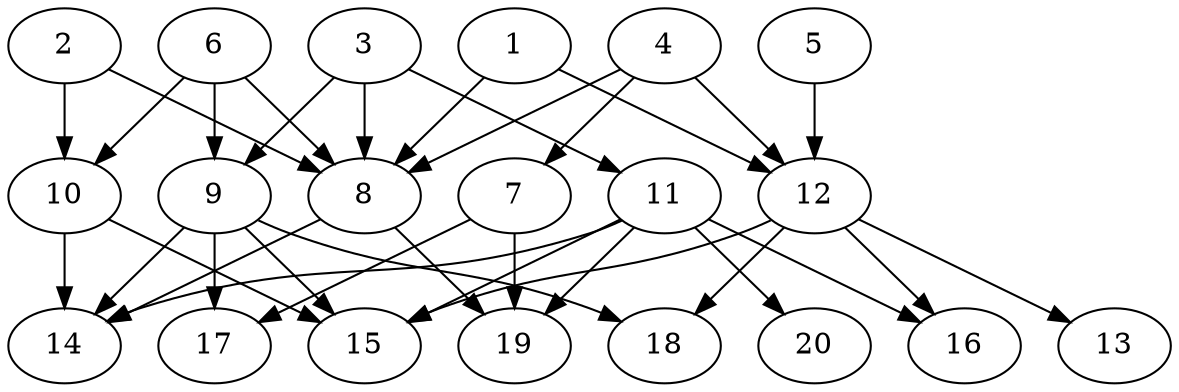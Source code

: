 // DAG automatically generated by daggen at Tue Jul 23 14:33:40 2019
// ./daggen --dot -n 20 --ccr 0.3 --fat 0.6 --regular 0.5 --density 0.8 --mindata 5242880 --maxdata 52428800 
digraph G {
  1 [size="35324587", alpha="0.09", expect_size="10597376"] 
  1 -> 8 [size ="10597376"]
  1 -> 12 [size ="10597376"]
  2 [size="113459200", alpha="0.05", expect_size="34037760"] 
  2 -> 8 [size ="34037760"]
  2 -> 10 [size ="34037760"]
  3 [size="160819200", alpha="0.04", expect_size="48245760"] 
  3 -> 8 [size ="48245760"]
  3 -> 9 [size ="48245760"]
  3 -> 11 [size ="48245760"]
  4 [size="105431040", alpha="0.20", expect_size="31629312"] 
  4 -> 7 [size ="31629312"]
  4 -> 8 [size ="31629312"]
  4 -> 12 [size ="31629312"]
  5 [size="158115840", alpha="0.16", expect_size="47434752"] 
  5 -> 12 [size ="47434752"]
  6 [size="95115947", alpha="0.09", expect_size="28534784"] 
  6 -> 8 [size ="28534784"]
  6 -> 9 [size ="28534784"]
  6 -> 10 [size ="28534784"]
  7 [size="40311467", alpha="0.19", expect_size="12093440"] 
  7 -> 17 [size ="12093440"]
  7 -> 19 [size ="12093440"]
  8 [size="44284587", alpha="0.03", expect_size="13285376"] 
  8 -> 14 [size ="13285376"]
  8 -> 19 [size ="13285376"]
  9 [size="46813867", alpha="0.11", expect_size="14044160"] 
  9 -> 14 [size ="14044160"]
  9 -> 15 [size ="14044160"]
  9 -> 17 [size ="14044160"]
  9 -> 18 [size ="14044160"]
  10 [size="166096213", alpha="0.04", expect_size="49828864"] 
  10 -> 14 [size ="49828864"]
  10 -> 15 [size ="49828864"]
  11 [size="151592960", alpha="0.16", expect_size="45477888"] 
  11 -> 14 [size ="45477888"]
  11 -> 15 [size ="45477888"]
  11 -> 16 [size ="45477888"]
  11 -> 19 [size ="45477888"]
  11 -> 20 [size ="45477888"]
  12 [size="65119573", alpha="0.19", expect_size="19535872"] 
  12 -> 13 [size ="19535872"]
  12 -> 15 [size ="19535872"]
  12 -> 16 [size ="19535872"]
  12 -> 18 [size ="19535872"]
  13 [size="101208747", alpha="0.01", expect_size="30362624"] 
  14 [size="131095893", alpha="0.01", expect_size="39328768"] 
  15 [size="129792000", alpha="0.08", expect_size="38937600"] 
  16 [size="99969707", alpha="0.08", expect_size="29990912"] 
  17 [size="169516373", alpha="0.18", expect_size="50854912"] 
  18 [size="165324800", alpha="0.12", expect_size="49597440"] 
  19 [size="33901227", alpha="0.05", expect_size="10170368"] 
  20 [size="123531947", alpha="0.10", expect_size="37059584"] 
}
